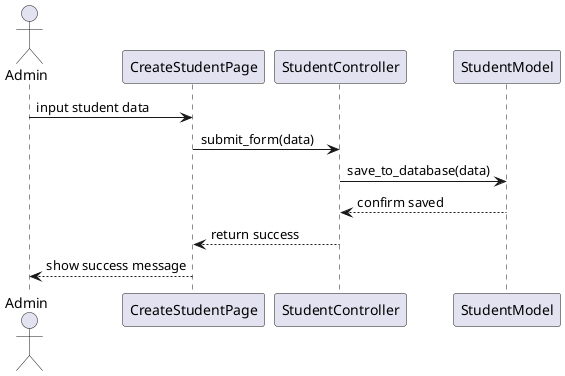 @startuml

actor Admin
participant "CreateStudentPage" as CSP
participant "StudentController" as SC
participant "StudentModel" as SM

Admin -> CSP : input student data
CSP -> SC : submit_form(data)
SC -> SM : save_to_database(data)
SM --> SC : confirm saved
SC --> CSP : return success
CSP --> Admin : show success message

@enduml
